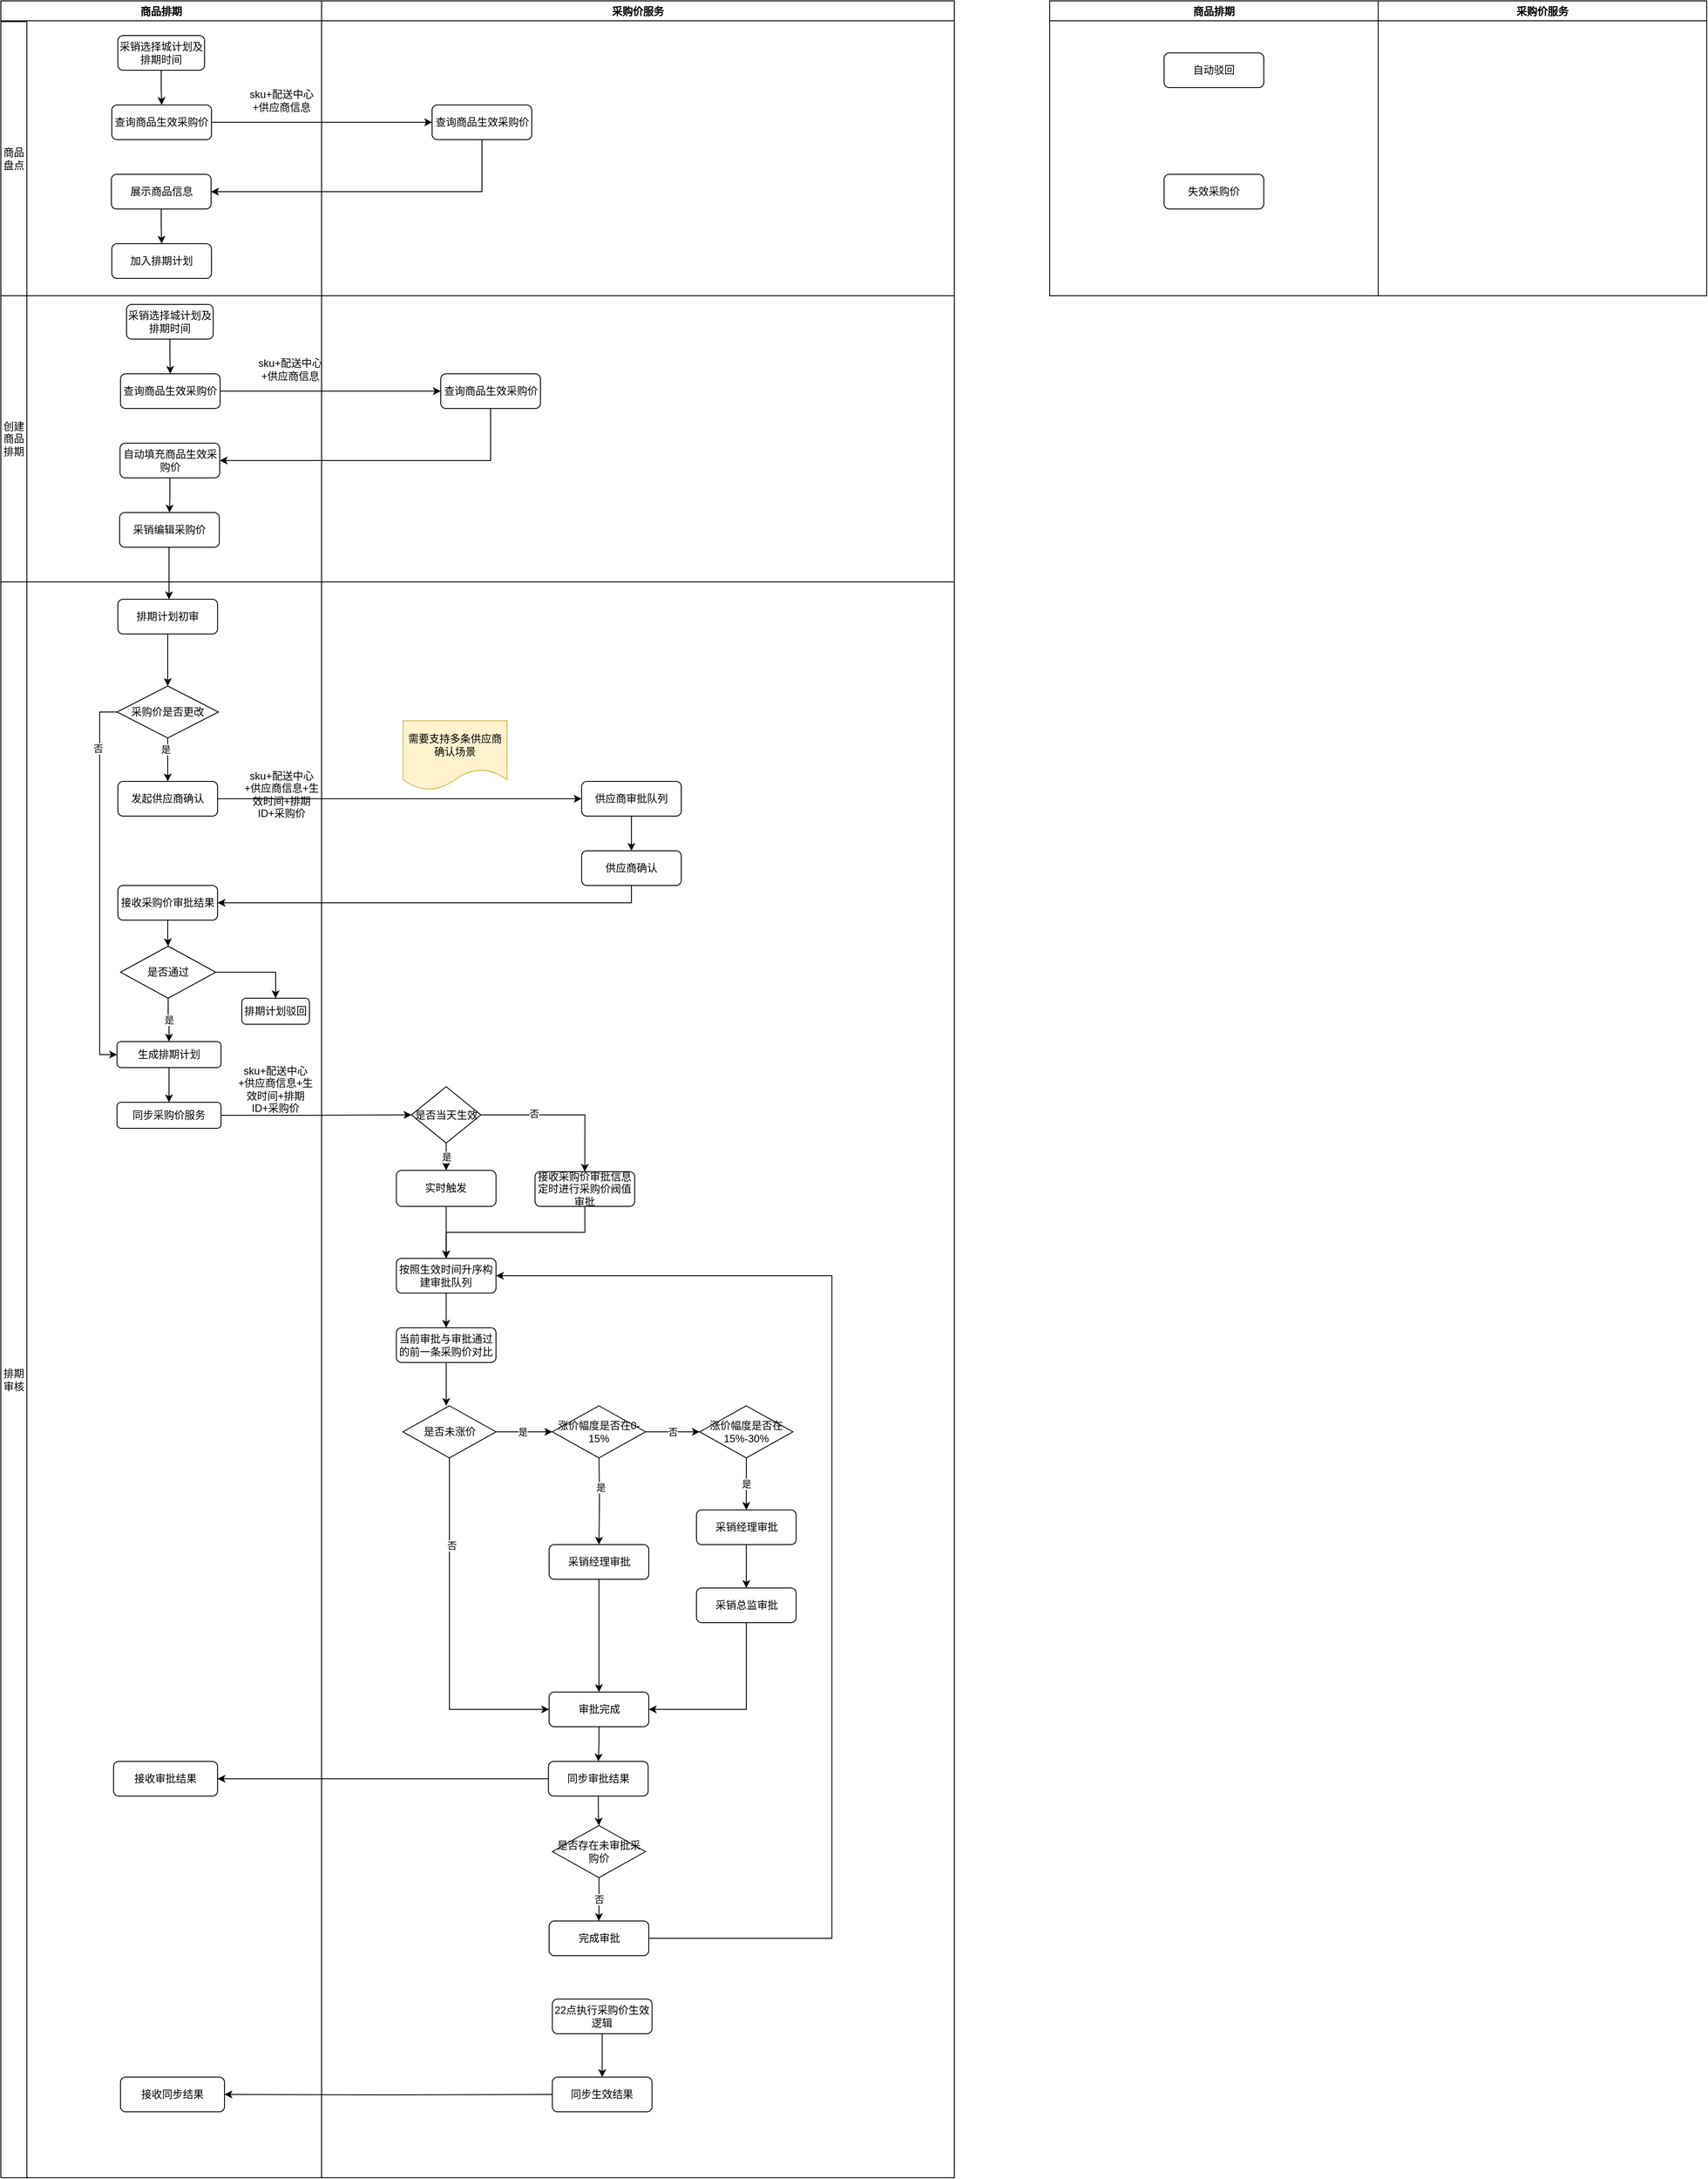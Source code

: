 <mxfile version="15.5.4" type="github">
  <diagram id="C5RBs43oDa-KdzZeNtuy" name="Page-1">
    <mxGraphModel dx="2893" dy="1154" grid="1" gridSize="10" guides="1" tooltips="1" connect="1" arrows="1" fold="1" page="1" pageScale="1" pageWidth="827" pageHeight="1169" math="0" shadow="0">
      <root>
        <mxCell id="WIyWlLk6GJQsqaUBKTNV-0" />
        <mxCell id="WIyWlLk6GJQsqaUBKTNV-1" parent="WIyWlLk6GJQsqaUBKTNV-0" />
        <mxCell id="JaGCP64lXndvB-nV4re8-0" value="商品排期" style="swimlane;" parent="WIyWlLk6GJQsqaUBKTNV-1" vertex="1">
          <mxGeometry x="-60" y="400" width="370" height="2510" as="geometry" />
        </mxCell>
        <mxCell id="JaGCP64lXndvB-nV4re8-4" value="商品盘点" style="rounded=0;whiteSpace=wrap;html=1;" parent="JaGCP64lXndvB-nV4re8-0" vertex="1">
          <mxGeometry y="24" width="30" height="316" as="geometry" />
        </mxCell>
        <mxCell id="JaGCP64lXndvB-nV4re8-6" value="" style="edgeStyle=orthogonalEdgeStyle;rounded=0;orthogonalLoop=1;jettySize=auto;html=1;" parent="JaGCP64lXndvB-nV4re8-0" source="JaGCP64lXndvB-nV4re8-2" target="JaGCP64lXndvB-nV4re8-5" edge="1">
          <mxGeometry relative="1" as="geometry" />
        </mxCell>
        <mxCell id="JaGCP64lXndvB-nV4re8-2" value="采销选择城计划及排期时间" style="rounded=1;whiteSpace=wrap;html=1;" parent="JaGCP64lXndvB-nV4re8-0" vertex="1">
          <mxGeometry x="135" y="40" width="100" height="40" as="geometry" />
        </mxCell>
        <mxCell id="JaGCP64lXndvB-nV4re8-5" value="查询商品生效采购价" style="rounded=1;whiteSpace=wrap;html=1;" parent="JaGCP64lXndvB-nV4re8-0" vertex="1">
          <mxGeometry x="128" y="120" width="115" height="40" as="geometry" />
        </mxCell>
        <mxCell id="JaGCP64lXndvB-nV4re8-15" value="" style="edgeStyle=orthogonalEdgeStyle;rounded=0;orthogonalLoop=1;jettySize=auto;html=1;" parent="JaGCP64lXndvB-nV4re8-0" source="JaGCP64lXndvB-nV4re8-8" target="JaGCP64lXndvB-nV4re8-14" edge="1">
          <mxGeometry relative="1" as="geometry" />
        </mxCell>
        <mxCell id="JaGCP64lXndvB-nV4re8-8" value="展示商品信息" style="rounded=1;whiteSpace=wrap;html=1;" parent="JaGCP64lXndvB-nV4re8-0" vertex="1">
          <mxGeometry x="127.5" y="200" width="115" height="40" as="geometry" />
        </mxCell>
        <mxCell id="JaGCP64lXndvB-nV4re8-12" value="sku+配送中心+供应商信息" style="text;html=1;strokeColor=none;fillColor=none;align=center;verticalAlign=middle;whiteSpace=wrap;rounded=0;" parent="JaGCP64lXndvB-nV4re8-0" vertex="1">
          <mxGeometry x="278" y="100" width="92" height="30" as="geometry" />
        </mxCell>
        <mxCell id="JaGCP64lXndvB-nV4re8-13" value="创建商品排期" style="rounded=0;whiteSpace=wrap;html=1;" parent="JaGCP64lXndvB-nV4re8-0" vertex="1">
          <mxGeometry y="340" width="30" height="330" as="geometry" />
        </mxCell>
        <mxCell id="JaGCP64lXndvB-nV4re8-14" value="加入排期计划" style="rounded=1;whiteSpace=wrap;html=1;" parent="JaGCP64lXndvB-nV4re8-0" vertex="1">
          <mxGeometry x="128" y="280" width="115" height="40" as="geometry" />
        </mxCell>
        <mxCell id="JaGCP64lXndvB-nV4re8-16" style="edgeStyle=orthogonalEdgeStyle;rounded=0;orthogonalLoop=1;jettySize=auto;html=1;endArrow=none;endFill=0;" parent="JaGCP64lXndvB-nV4re8-0" edge="1">
          <mxGeometry relative="1" as="geometry">
            <mxPoint x="30" y="340" as="sourcePoint" />
            <mxPoint x="1100" y="340" as="targetPoint" />
            <Array as="points">
              <mxPoint x="940" y="340" />
            </Array>
          </mxGeometry>
        </mxCell>
        <mxCell id="JaGCP64lXndvB-nV4re8-30" value="排期审核" style="rounded=0;whiteSpace=wrap;html=1;" parent="JaGCP64lXndvB-nV4re8-0" vertex="1">
          <mxGeometry y="670" width="30" height="1840" as="geometry" />
        </mxCell>
        <mxCell id="JaGCP64lXndvB-nV4re8-35" value="" style="edgeStyle=orthogonalEdgeStyle;rounded=0;orthogonalLoop=1;jettySize=auto;html=1;endArrow=classic;endFill=1;" parent="JaGCP64lXndvB-nV4re8-0" source="JaGCP64lXndvB-nV4re8-33" edge="1">
          <mxGeometry relative="1" as="geometry">
            <mxPoint x="194" y="690" as="targetPoint" />
          </mxGeometry>
        </mxCell>
        <mxCell id="JaGCP64lXndvB-nV4re8-33" value="采销编辑采购价" style="rounded=1;whiteSpace=wrap;html=1;" parent="JaGCP64lXndvB-nV4re8-0" vertex="1">
          <mxGeometry x="137" y="590" width="115" height="40" as="geometry" />
        </mxCell>
        <mxCell id="JaGCP64lXndvB-nV4re8-59" style="edgeStyle=orthogonalEdgeStyle;rounded=0;orthogonalLoop=1;jettySize=auto;html=1;entryX=0;entryY=0.5;entryDx=0;entryDy=0;endArrow=classic;endFill=1;exitX=0;exitY=0.5;exitDx=0;exitDy=0;" parent="JaGCP64lXndvB-nV4re8-0" source="JaGCP64lXndvB-nV4re8-31" target="JaGCP64lXndvB-nV4re8-57" edge="1">
          <mxGeometry relative="1" as="geometry" />
        </mxCell>
        <mxCell id="JaGCP64lXndvB-nV4re8-60" value="否" style="edgeLabel;html=1;align=center;verticalAlign=middle;resizable=0;points=[];" parent="JaGCP64lXndvB-nV4re8-59" vertex="1" connectable="0">
          <mxGeometry x="-0.717" y="-2" relative="1" as="geometry">
            <mxPoint as="offset" />
          </mxGeometry>
        </mxCell>
        <mxCell id="JaGCP64lXndvB-nV4re8-102" value="" style="edgeStyle=orthogonalEdgeStyle;rounded=0;orthogonalLoop=1;jettySize=auto;html=1;endArrow=classic;endFill=1;entryX=0.5;entryY=0;entryDx=0;entryDy=0;" parent="JaGCP64lXndvB-nV4re8-0" source="JaGCP64lXndvB-nV4re8-31" target="JaGCP64lXndvB-nV4re8-47" edge="1">
          <mxGeometry relative="1" as="geometry">
            <mxPoint x="194.5" y="890" as="targetPoint" />
          </mxGeometry>
        </mxCell>
        <mxCell id="JaGCP64lXndvB-nV4re8-103" value="是" style="edgeLabel;html=1;align=center;verticalAlign=middle;resizable=0;points=[];" parent="JaGCP64lXndvB-nV4re8-102" vertex="1" connectable="0">
          <mxGeometry x="-0.486" y="-3" relative="1" as="geometry">
            <mxPoint as="offset" />
          </mxGeometry>
        </mxCell>
        <mxCell id="JaGCP64lXndvB-nV4re8-31" value="采购价是否更改" style="rhombus;whiteSpace=wrap;html=1;" parent="JaGCP64lXndvB-nV4re8-0" vertex="1">
          <mxGeometry x="134" y="790" width="117" height="60" as="geometry" />
        </mxCell>
        <mxCell id="JaGCP64lXndvB-nV4re8-47" value="发起供应商确认" style="rounded=1;whiteSpace=wrap;html=1;" parent="JaGCP64lXndvB-nV4re8-0" vertex="1">
          <mxGeometry x="135" y="900" width="115" height="40" as="geometry" />
        </mxCell>
        <mxCell id="JaGCP64lXndvB-nV4re8-56" value="" style="edgeStyle=orthogonalEdgeStyle;rounded=0;orthogonalLoop=1;jettySize=auto;html=1;endArrow=classic;endFill=1;" parent="JaGCP64lXndvB-nV4re8-0" source="JaGCP64lXndvB-nV4re8-52" target="JaGCP64lXndvB-nV4re8-55" edge="1">
          <mxGeometry relative="1" as="geometry" />
        </mxCell>
        <mxCell id="JaGCP64lXndvB-nV4re8-52" value="接收采购价审批结果" style="rounded=1;whiteSpace=wrap;html=1;" parent="JaGCP64lXndvB-nV4re8-0" vertex="1">
          <mxGeometry x="135" y="1020" width="115" height="40" as="geometry" />
        </mxCell>
        <mxCell id="JaGCP64lXndvB-nV4re8-54" value="sku+配送中心+供应商信息+生效时间+排期ID+采购价" style="text;html=1;strokeColor=none;fillColor=none;align=center;verticalAlign=middle;whiteSpace=wrap;rounded=0;" parent="JaGCP64lXndvB-nV4re8-0" vertex="1">
          <mxGeometry x="278" y="900" width="92" height="30" as="geometry" />
        </mxCell>
        <mxCell id="JaGCP64lXndvB-nV4re8-58" value="是" style="edgeStyle=orthogonalEdgeStyle;rounded=0;orthogonalLoop=1;jettySize=auto;html=1;endArrow=classic;endFill=1;" parent="JaGCP64lXndvB-nV4re8-0" source="JaGCP64lXndvB-nV4re8-55" target="JaGCP64lXndvB-nV4re8-57" edge="1">
          <mxGeometry relative="1" as="geometry" />
        </mxCell>
        <mxCell id="KkTSfmCetocoTJCrQum5-52" style="edgeStyle=orthogonalEdgeStyle;rounded=0;orthogonalLoop=1;jettySize=auto;html=1;entryX=0.5;entryY=0;entryDx=0;entryDy=0;" edge="1" parent="JaGCP64lXndvB-nV4re8-0" source="JaGCP64lXndvB-nV4re8-55" target="JaGCP64lXndvB-nV4re8-62">
          <mxGeometry relative="1" as="geometry" />
        </mxCell>
        <mxCell id="JaGCP64lXndvB-nV4re8-55" value="是否通过" style="rhombus;whiteSpace=wrap;html=1;" parent="JaGCP64lXndvB-nV4re8-0" vertex="1">
          <mxGeometry x="138" y="1090" width="110" height="60" as="geometry" />
        </mxCell>
        <mxCell id="KkTSfmCetocoTJCrQum5-58" value="" style="edgeStyle=orthogonalEdgeStyle;rounded=0;orthogonalLoop=1;jettySize=auto;html=1;" edge="1" parent="JaGCP64lXndvB-nV4re8-0" source="JaGCP64lXndvB-nV4re8-57" target="KkTSfmCetocoTJCrQum5-57">
          <mxGeometry relative="1" as="geometry" />
        </mxCell>
        <mxCell id="JaGCP64lXndvB-nV4re8-57" value="生成排期计划" style="rounded=1;whiteSpace=wrap;html=1;" parent="JaGCP64lXndvB-nV4re8-0" vertex="1">
          <mxGeometry x="134" y="1200" width="120" height="30" as="geometry" />
        </mxCell>
        <mxCell id="JaGCP64lXndvB-nV4re8-112" value="" style="edgeStyle=orthogonalEdgeStyle;rounded=0;orthogonalLoop=1;jettySize=auto;html=1;endArrow=classic;endFill=1;" parent="JaGCP64lXndvB-nV4re8-0" source="JaGCP64lXndvB-nV4re8-110" target="JaGCP64lXndvB-nV4re8-31" edge="1">
          <mxGeometry relative="1" as="geometry" />
        </mxCell>
        <mxCell id="JaGCP64lXndvB-nV4re8-110" value="排期计划初审" style="rounded=1;whiteSpace=wrap;html=1;" parent="JaGCP64lXndvB-nV4re8-0" vertex="1">
          <mxGeometry x="135" y="690" width="115" height="40" as="geometry" />
        </mxCell>
        <mxCell id="JaGCP64lXndvB-nV4re8-62" value="排期计划驳回" style="rounded=1;whiteSpace=wrap;html=1;" parent="JaGCP64lXndvB-nV4re8-0" vertex="1">
          <mxGeometry x="278" y="1150" width="78" height="30" as="geometry" />
        </mxCell>
        <mxCell id="KkTSfmCetocoTJCrQum5-57" value="同步采购价服务" style="rounded=1;whiteSpace=wrap;html=1;" vertex="1" parent="JaGCP64lXndvB-nV4re8-0">
          <mxGeometry x="134" y="1270" width="120" height="30" as="geometry" />
        </mxCell>
        <mxCell id="KkTSfmCetocoTJCrQum5-68" value="接收审批结果" style="rounded=1;whiteSpace=wrap;html=1;" vertex="1" parent="JaGCP64lXndvB-nV4re8-0">
          <mxGeometry x="130" y="2030" width="120" height="40" as="geometry" />
        </mxCell>
        <mxCell id="KkTSfmCetocoTJCrQum5-72" value="接收同步结果" style="rounded=1;whiteSpace=wrap;html=1;" vertex="1" parent="JaGCP64lXndvB-nV4re8-0">
          <mxGeometry x="138" y="2394" width="120" height="40" as="geometry" />
        </mxCell>
        <mxCell id="KkTSfmCetocoTJCrQum5-74" value="sku+配送中心+供应商信息+生效时间+排期ID+采购价" style="text;html=1;strokeColor=none;fillColor=none;align=center;verticalAlign=middle;whiteSpace=wrap;rounded=0;" vertex="1" parent="JaGCP64lXndvB-nV4re8-0">
          <mxGeometry x="271" y="1240" width="92" height="30" as="geometry" />
        </mxCell>
        <mxCell id="JaGCP64lXndvB-nV4re8-1" value="采购价服务" style="swimlane;" parent="WIyWlLk6GJQsqaUBKTNV-1" vertex="1">
          <mxGeometry x="310" y="400" width="730" height="2510" as="geometry" />
        </mxCell>
        <mxCell id="JaGCP64lXndvB-nV4re8-7" value="查询商品生效采购价" style="rounded=1;whiteSpace=wrap;html=1;" parent="JaGCP64lXndvB-nV4re8-1" vertex="1">
          <mxGeometry x="127.5" y="120" width="115" height="40" as="geometry" />
        </mxCell>
        <mxCell id="JaGCP64lXndvB-nV4re8-23" value="采销选择城计划及排期时间" style="rounded=1;whiteSpace=wrap;html=1;" parent="JaGCP64lXndvB-nV4re8-1" vertex="1">
          <mxGeometry x="-225" y="350" width="100" height="40" as="geometry" />
        </mxCell>
        <mxCell id="JaGCP64lXndvB-nV4re8-24" value="查询商品生效采购价" style="rounded=1;whiteSpace=wrap;html=1;" parent="JaGCP64lXndvB-nV4re8-1" vertex="1">
          <mxGeometry x="-232" y="430" width="115" height="40" as="geometry" />
        </mxCell>
        <mxCell id="JaGCP64lXndvB-nV4re8-22" value="" style="edgeStyle=orthogonalEdgeStyle;rounded=0;orthogonalLoop=1;jettySize=auto;html=1;" parent="JaGCP64lXndvB-nV4re8-1" source="JaGCP64lXndvB-nV4re8-23" target="JaGCP64lXndvB-nV4re8-24" edge="1">
          <mxGeometry relative="1" as="geometry" />
        </mxCell>
        <mxCell id="JaGCP64lXndvB-nV4re8-25" value="自动填充商品生效采购价" style="rounded=1;whiteSpace=wrap;html=1;" parent="JaGCP64lXndvB-nV4re8-1" vertex="1">
          <mxGeometry x="-232.5" y="510" width="115" height="40" as="geometry" />
        </mxCell>
        <mxCell id="JaGCP64lXndvB-nV4re8-26" value="sku+配送中心+供应商信息" style="text;html=1;strokeColor=none;fillColor=none;align=center;verticalAlign=middle;whiteSpace=wrap;rounded=0;" parent="JaGCP64lXndvB-nV4re8-1" vertex="1">
          <mxGeometry x="-82" y="410" width="92" height="30" as="geometry" />
        </mxCell>
        <mxCell id="JaGCP64lXndvB-nV4re8-27" value="查询商品生效采购价" style="rounded=1;whiteSpace=wrap;html=1;" parent="JaGCP64lXndvB-nV4re8-1" vertex="1">
          <mxGeometry x="137.5" y="430" width="115" height="40" as="geometry" />
        </mxCell>
        <mxCell id="JaGCP64lXndvB-nV4re8-28" style="edgeStyle=orthogonalEdgeStyle;rounded=0;orthogonalLoop=1;jettySize=auto;html=1;entryX=0;entryY=0.5;entryDx=0;entryDy=0;" parent="JaGCP64lXndvB-nV4re8-1" source="JaGCP64lXndvB-nV4re8-24" target="JaGCP64lXndvB-nV4re8-27" edge="1">
          <mxGeometry relative="1" as="geometry" />
        </mxCell>
        <mxCell id="JaGCP64lXndvB-nV4re8-29" style="edgeStyle=orthogonalEdgeStyle;rounded=0;orthogonalLoop=1;jettySize=auto;html=1;entryX=1;entryY=0.5;entryDx=0;entryDy=0;exitX=0.5;exitY=1;exitDx=0;exitDy=0;" parent="JaGCP64lXndvB-nV4re8-1" source="JaGCP64lXndvB-nV4re8-27" target="JaGCP64lXndvB-nV4re8-25" edge="1">
          <mxGeometry relative="1" as="geometry" />
        </mxCell>
        <mxCell id="JaGCP64lXndvB-nV4re8-144" style="edgeStyle=orthogonalEdgeStyle;rounded=0;orthogonalLoop=1;jettySize=auto;html=1;endArrow=none;endFill=0;" parent="JaGCP64lXndvB-nV4re8-1" edge="1">
          <mxGeometry relative="1" as="geometry">
            <mxPoint x="-342" y="670" as="sourcePoint" />
            <mxPoint x="730" y="670" as="targetPoint" />
            <Array as="points">
              <mxPoint x="568" y="670" />
            </Array>
          </mxGeometry>
        </mxCell>
        <mxCell id="KkTSfmCetocoTJCrQum5-120" style="edgeStyle=orthogonalEdgeStyle;rounded=0;orthogonalLoop=1;jettySize=auto;html=1;entryX=0.5;entryY=0;entryDx=0;entryDy=0;" edge="1" parent="JaGCP64lXndvB-nV4re8-1" source="KkTSfmCetocoTJCrQum5-114" target="KkTSfmCetocoTJCrQum5-81">
          <mxGeometry relative="1" as="geometry" />
        </mxCell>
        <mxCell id="KkTSfmCetocoTJCrQum5-114" value="实时触发" style="rounded=1;whiteSpace=wrap;html=1;" vertex="1" parent="JaGCP64lXndvB-nV4re8-1">
          <mxGeometry x="86.25" y="1348.5" width="115" height="41.5" as="geometry" />
        </mxCell>
        <mxCell id="KkTSfmCetocoTJCrQum5-121" style="edgeStyle=orthogonalEdgeStyle;rounded=0;orthogonalLoop=1;jettySize=auto;html=1;entryX=0.5;entryY=0;entryDx=0;entryDy=0;exitX=0.5;exitY=1;exitDx=0;exitDy=0;" edge="1" parent="JaGCP64lXndvB-nV4re8-1" source="KkTSfmCetocoTJCrQum5-115" target="KkTSfmCetocoTJCrQum5-81">
          <mxGeometry relative="1" as="geometry" />
        </mxCell>
        <mxCell id="KkTSfmCetocoTJCrQum5-115" value="接收采购价审批信息定时进行采购价阀值审批" style="rounded=1;whiteSpace=wrap;html=1;" vertex="1" parent="JaGCP64lXndvB-nV4re8-1">
          <mxGeometry x="246.25" y="1350" width="115" height="40" as="geometry" />
        </mxCell>
        <mxCell id="KkTSfmCetocoTJCrQum5-117" value="是" style="edgeStyle=orthogonalEdgeStyle;rounded=0;orthogonalLoop=1;jettySize=auto;html=1;exitX=0.5;exitY=1;exitDx=0;exitDy=0;entryX=0.5;entryY=0;entryDx=0;entryDy=0;" edge="1" parent="JaGCP64lXndvB-nV4re8-1" source="KkTSfmCetocoTJCrQum5-116" target="KkTSfmCetocoTJCrQum5-114">
          <mxGeometry relative="1" as="geometry" />
        </mxCell>
        <mxCell id="KkTSfmCetocoTJCrQum5-118" style="edgeStyle=orthogonalEdgeStyle;rounded=0;orthogonalLoop=1;jettySize=auto;html=1;entryX=0.5;entryY=0;entryDx=0;entryDy=0;" edge="1" parent="JaGCP64lXndvB-nV4re8-1" source="KkTSfmCetocoTJCrQum5-116" target="KkTSfmCetocoTJCrQum5-115">
          <mxGeometry relative="1" as="geometry" />
        </mxCell>
        <mxCell id="KkTSfmCetocoTJCrQum5-119" value="否" style="edgeLabel;html=1;align=center;verticalAlign=middle;resizable=0;points=[];" vertex="1" connectable="0" parent="KkTSfmCetocoTJCrQum5-118">
          <mxGeometry x="-0.358" y="3" relative="1" as="geometry">
            <mxPoint x="1" y="1" as="offset" />
          </mxGeometry>
        </mxCell>
        <mxCell id="KkTSfmCetocoTJCrQum5-116" value="是否当天生效" style="rhombus;whiteSpace=wrap;html=1;" vertex="1" parent="JaGCP64lXndvB-nV4re8-1">
          <mxGeometry x="103.75" y="1252" width="80" height="65" as="geometry" />
        </mxCell>
        <mxCell id="KkTSfmCetocoTJCrQum5-81" value="按照生效时间升序构建审批队列" style="rounded=1;whiteSpace=wrap;html=1;" vertex="1" parent="JaGCP64lXndvB-nV4re8-1">
          <mxGeometry x="86.25" y="1450" width="115" height="40" as="geometry" />
        </mxCell>
        <mxCell id="KkTSfmCetocoTJCrQum5-82" value="" style="edgeStyle=orthogonalEdgeStyle;rounded=0;orthogonalLoop=1;jettySize=auto;html=1;endArrow=classic;endFill=1;" edge="1" parent="JaGCP64lXndvB-nV4re8-1" source="KkTSfmCetocoTJCrQum5-83">
          <mxGeometry relative="1" as="geometry">
            <mxPoint x="143.85" y="1620.056" as="targetPoint" />
          </mxGeometry>
        </mxCell>
        <mxCell id="KkTSfmCetocoTJCrQum5-83" value="当前审批与审批通过的前一条采购价对比" style="rounded=1;whiteSpace=wrap;html=1;" vertex="1" parent="JaGCP64lXndvB-nV4re8-1">
          <mxGeometry x="86.25" y="1530" width="115" height="40" as="geometry" />
        </mxCell>
        <mxCell id="KkTSfmCetocoTJCrQum5-84" value="" style="edgeStyle=orthogonalEdgeStyle;rounded=0;orthogonalLoop=1;jettySize=auto;html=1;endArrow=classic;endFill=1;exitX=0.5;exitY=1;exitDx=0;exitDy=0;" edge="1" parent="JaGCP64lXndvB-nV4re8-1" source="KkTSfmCetocoTJCrQum5-81" target="KkTSfmCetocoTJCrQum5-83">
          <mxGeometry relative="1" as="geometry">
            <mxPoint x="-166.25" y="1100" as="sourcePoint" />
          </mxGeometry>
        </mxCell>
        <mxCell id="KkTSfmCetocoTJCrQum5-85" value="" style="edgeStyle=orthogonalEdgeStyle;rounded=0;orthogonalLoop=1;jettySize=auto;html=1;endArrow=classic;endFill=1;" edge="1" parent="JaGCP64lXndvB-nV4re8-1">
          <mxGeometry relative="1" as="geometry">
            <mxPoint x="197.5" y="1650" as="sourcePoint" />
            <mxPoint x="266.25" y="1650" as="targetPoint" />
          </mxGeometry>
        </mxCell>
        <mxCell id="KkTSfmCetocoTJCrQum5-86" value="是" style="edgeLabel;html=1;align=center;verticalAlign=middle;resizable=0;points=[];" vertex="1" connectable="0" parent="KkTSfmCetocoTJCrQum5-85">
          <mxGeometry x="-0.018" relative="1" as="geometry">
            <mxPoint as="offset" />
          </mxGeometry>
        </mxCell>
        <mxCell id="KkTSfmCetocoTJCrQum5-87" value="" style="edgeStyle=orthogonalEdgeStyle;rounded=0;orthogonalLoop=1;jettySize=auto;html=1;endArrow=classic;endFill=1;" edge="1" parent="JaGCP64lXndvB-nV4re8-1" target="KkTSfmCetocoTJCrQum5-89">
          <mxGeometry relative="1" as="geometry">
            <mxPoint x="320.05" y="1679.972" as="sourcePoint" />
          </mxGeometry>
        </mxCell>
        <mxCell id="KkTSfmCetocoTJCrQum5-88" value="是" style="edgeLabel;html=1;align=center;verticalAlign=middle;resizable=0;points=[];" vertex="1" connectable="0" parent="KkTSfmCetocoTJCrQum5-87">
          <mxGeometry x="-0.33" y="1" relative="1" as="geometry">
            <mxPoint as="offset" />
          </mxGeometry>
        </mxCell>
        <mxCell id="KkTSfmCetocoTJCrQum5-89" value="采销经理审批" style="rounded=1;whiteSpace=wrap;html=1;" vertex="1" parent="JaGCP64lXndvB-nV4re8-1">
          <mxGeometry x="262.5" y="1780" width="115" height="40" as="geometry" />
        </mxCell>
        <mxCell id="KkTSfmCetocoTJCrQum5-90" value="审批完成" style="rounded=1;whiteSpace=wrap;html=1;" vertex="1" parent="JaGCP64lXndvB-nV4re8-1">
          <mxGeometry x="262.5" y="1950" width="115" height="40" as="geometry" />
        </mxCell>
        <mxCell id="KkTSfmCetocoTJCrQum5-91" style="edgeStyle=orthogonalEdgeStyle;rounded=0;orthogonalLoop=1;jettySize=auto;html=1;entryX=0.5;entryY=0;entryDx=0;entryDy=0;" edge="1" parent="JaGCP64lXndvB-nV4re8-1" source="KkTSfmCetocoTJCrQum5-89" target="KkTSfmCetocoTJCrQum5-90">
          <mxGeometry relative="1" as="geometry" />
        </mxCell>
        <mxCell id="KkTSfmCetocoTJCrQum5-93" value="同步审批结果" style="rounded=1;whiteSpace=wrap;html=1;" vertex="1" parent="JaGCP64lXndvB-nV4re8-1">
          <mxGeometry x="261.75" y="2030" width="115" height="40" as="geometry" />
        </mxCell>
        <mxCell id="KkTSfmCetocoTJCrQum5-94" value="" style="edgeStyle=orthogonalEdgeStyle;rounded=0;orthogonalLoop=1;jettySize=auto;html=1;endArrow=classic;endFill=1;" edge="1" parent="JaGCP64lXndvB-nV4re8-1" source="KkTSfmCetocoTJCrQum5-90" target="KkTSfmCetocoTJCrQum5-93">
          <mxGeometry relative="1" as="geometry" />
        </mxCell>
        <mxCell id="KkTSfmCetocoTJCrQum5-95" value="是否存在未审批采购价" style="rhombus;whiteSpace=wrap;html=1;" vertex="1" parent="JaGCP64lXndvB-nV4re8-1">
          <mxGeometry x="266.25" y="2104" width="107.5" height="60" as="geometry" />
        </mxCell>
        <mxCell id="KkTSfmCetocoTJCrQum5-92" value="" style="edgeStyle=orthogonalEdgeStyle;rounded=0;orthogonalLoop=1;jettySize=auto;html=1;" edge="1" parent="JaGCP64lXndvB-nV4re8-1" source="KkTSfmCetocoTJCrQum5-93" target="KkTSfmCetocoTJCrQum5-95">
          <mxGeometry relative="1" as="geometry" />
        </mxCell>
        <mxCell id="KkTSfmCetocoTJCrQum5-96" style="edgeStyle=orthogonalEdgeStyle;rounded=0;orthogonalLoop=1;jettySize=auto;html=1;entryX=1;entryY=0.5;entryDx=0;entryDy=0;exitX=1;exitY=0.5;exitDx=0;exitDy=0;" edge="1" parent="JaGCP64lXndvB-nV4re8-1" source="KkTSfmCetocoTJCrQum5-97" target="KkTSfmCetocoTJCrQum5-81">
          <mxGeometry relative="1" as="geometry">
            <Array as="points">
              <mxPoint x="588.75" y="2234" />
              <mxPoint x="588.75" y="1470" />
            </Array>
          </mxGeometry>
        </mxCell>
        <mxCell id="KkTSfmCetocoTJCrQum5-97" value="完成审批" style="rounded=1;whiteSpace=wrap;html=1;" vertex="1" parent="JaGCP64lXndvB-nV4re8-1">
          <mxGeometry x="262.5" y="2214" width="115" height="40" as="geometry" />
        </mxCell>
        <mxCell id="KkTSfmCetocoTJCrQum5-98" value="否" style="edgeStyle=orthogonalEdgeStyle;rounded=0;orthogonalLoop=1;jettySize=auto;html=1;endArrow=classic;endFill=1;" edge="1" parent="JaGCP64lXndvB-nV4re8-1" source="KkTSfmCetocoTJCrQum5-95" target="KkTSfmCetocoTJCrQum5-97">
          <mxGeometry relative="1" as="geometry" />
        </mxCell>
        <mxCell id="KkTSfmCetocoTJCrQum5-99" style="edgeStyle=orthogonalEdgeStyle;rounded=0;orthogonalLoop=1;jettySize=auto;html=1;entryX=0;entryY=0.5;entryDx=0;entryDy=0;exitX=0.5;exitY=1;exitDx=0;exitDy=0;" edge="1" parent="JaGCP64lXndvB-nV4re8-1" source="KkTSfmCetocoTJCrQum5-101" target="KkTSfmCetocoTJCrQum5-90">
          <mxGeometry relative="1" as="geometry" />
        </mxCell>
        <mxCell id="KkTSfmCetocoTJCrQum5-100" value="否" style="edgeLabel;html=1;align=center;verticalAlign=middle;resizable=0;points=[];" vertex="1" connectable="0" parent="KkTSfmCetocoTJCrQum5-99">
          <mxGeometry x="-0.501" y="2" relative="1" as="geometry">
            <mxPoint as="offset" />
          </mxGeometry>
        </mxCell>
        <mxCell id="KkTSfmCetocoTJCrQum5-101" value="是否未涨价" style="rhombus;whiteSpace=wrap;html=1;" vertex="1" parent="JaGCP64lXndvB-nV4re8-1">
          <mxGeometry x="93.75" y="1620" width="107.5" height="60" as="geometry" />
        </mxCell>
        <mxCell id="KkTSfmCetocoTJCrQum5-102" value="涨价幅度是否在0-15%" style="rhombus;whiteSpace=wrap;html=1;" vertex="1" parent="JaGCP64lXndvB-nV4re8-1">
          <mxGeometry x="266.25" y="1620" width="107.5" height="60" as="geometry" />
        </mxCell>
        <mxCell id="KkTSfmCetocoTJCrQum5-103" value="涨价幅度是否在15%-30%" style="rhombus;whiteSpace=wrap;html=1;" vertex="1" parent="JaGCP64lXndvB-nV4re8-1">
          <mxGeometry x="436.25" y="1620" width="107.5" height="60" as="geometry" />
        </mxCell>
        <mxCell id="KkTSfmCetocoTJCrQum5-104" style="edgeStyle=orthogonalEdgeStyle;rounded=0;orthogonalLoop=1;jettySize=auto;html=1;entryX=0;entryY=0.5;entryDx=0;entryDy=0;" edge="1" parent="JaGCP64lXndvB-nV4re8-1" source="KkTSfmCetocoTJCrQum5-102" target="KkTSfmCetocoTJCrQum5-103">
          <mxGeometry relative="1" as="geometry" />
        </mxCell>
        <mxCell id="KkTSfmCetocoTJCrQum5-105" value="否" style="edgeLabel;html=1;align=center;verticalAlign=middle;resizable=0;points=[];" vertex="1" connectable="0" parent="KkTSfmCetocoTJCrQum5-104">
          <mxGeometry x="-0.024" relative="1" as="geometry">
            <mxPoint as="offset" />
          </mxGeometry>
        </mxCell>
        <mxCell id="KkTSfmCetocoTJCrQum5-106" value="采销经理审批" style="rounded=1;whiteSpace=wrap;html=1;" vertex="1" parent="JaGCP64lXndvB-nV4re8-1">
          <mxGeometry x="432.5" y="1740" width="115" height="40" as="geometry" />
        </mxCell>
        <mxCell id="KkTSfmCetocoTJCrQum5-107" value="是" style="edgeStyle=orthogonalEdgeStyle;rounded=0;orthogonalLoop=1;jettySize=auto;html=1;entryX=0.5;entryY=0;entryDx=0;entryDy=0;" edge="1" parent="JaGCP64lXndvB-nV4re8-1" source="KkTSfmCetocoTJCrQum5-103" target="KkTSfmCetocoTJCrQum5-106">
          <mxGeometry relative="1" as="geometry" />
        </mxCell>
        <mxCell id="KkTSfmCetocoTJCrQum5-108" style="edgeStyle=orthogonalEdgeStyle;rounded=0;orthogonalLoop=1;jettySize=auto;html=1;entryX=1;entryY=0.5;entryDx=0;entryDy=0;exitX=0.5;exitY=1;exitDx=0;exitDy=0;" edge="1" parent="JaGCP64lXndvB-nV4re8-1" source="KkTSfmCetocoTJCrQum5-109" target="KkTSfmCetocoTJCrQum5-90">
          <mxGeometry relative="1" as="geometry" />
        </mxCell>
        <mxCell id="KkTSfmCetocoTJCrQum5-109" value="采销总监审批" style="rounded=1;whiteSpace=wrap;html=1;" vertex="1" parent="JaGCP64lXndvB-nV4re8-1">
          <mxGeometry x="432.5" y="1830" width="115" height="40" as="geometry" />
        </mxCell>
        <mxCell id="KkTSfmCetocoTJCrQum5-110" value="" style="edgeStyle=orthogonalEdgeStyle;rounded=0;orthogonalLoop=1;jettySize=auto;html=1;" edge="1" parent="JaGCP64lXndvB-nV4re8-1" source="KkTSfmCetocoTJCrQum5-106" target="KkTSfmCetocoTJCrQum5-109">
          <mxGeometry relative="1" as="geometry" />
        </mxCell>
        <mxCell id="KkTSfmCetocoTJCrQum5-112" value="22点执行采购价生效逻辑" style="rounded=1;whiteSpace=wrap;html=1;" vertex="1" parent="JaGCP64lXndvB-nV4re8-1">
          <mxGeometry x="266.25" y="2304" width="115" height="40" as="geometry" />
        </mxCell>
        <mxCell id="KkTSfmCetocoTJCrQum5-113" value="同步生效结果" style="rounded=1;whiteSpace=wrap;html=1;" vertex="1" parent="JaGCP64lXndvB-nV4re8-1">
          <mxGeometry x="266.25" y="2394" width="115" height="40" as="geometry" />
        </mxCell>
        <mxCell id="KkTSfmCetocoTJCrQum5-111" value="" style="edgeStyle=orthogonalEdgeStyle;rounded=0;orthogonalLoop=1;jettySize=auto;html=1;" edge="1" parent="JaGCP64lXndvB-nV4re8-1" source="KkTSfmCetocoTJCrQum5-112" target="KkTSfmCetocoTJCrQum5-113">
          <mxGeometry relative="1" as="geometry" />
        </mxCell>
        <mxCell id="KkTSfmCetocoTJCrQum5-122" value="供应商确认" style="rounded=1;whiteSpace=wrap;html=1;" vertex="1" parent="JaGCP64lXndvB-nV4re8-1">
          <mxGeometry x="300" y="980" width="115" height="40" as="geometry" />
        </mxCell>
        <mxCell id="KkTSfmCetocoTJCrQum5-124" value="" style="edgeStyle=orthogonalEdgeStyle;rounded=0;orthogonalLoop=1;jettySize=auto;html=1;" edge="1" parent="JaGCP64lXndvB-nV4re8-1" source="KkTSfmCetocoTJCrQum5-123" target="KkTSfmCetocoTJCrQum5-122">
          <mxGeometry relative="1" as="geometry" />
        </mxCell>
        <mxCell id="KkTSfmCetocoTJCrQum5-123" value="供应商审批队列" style="rounded=1;whiteSpace=wrap;html=1;" vertex="1" parent="JaGCP64lXndvB-nV4re8-1">
          <mxGeometry x="300" y="900" width="115" height="40" as="geometry" />
        </mxCell>
        <mxCell id="KkTSfmCetocoTJCrQum5-125" value="需要支持多条供应商确认场景" style="shape=document;whiteSpace=wrap;html=1;boundedLbl=1;fillColor=#fff2cc;strokeColor=#d6b656;" vertex="1" parent="JaGCP64lXndvB-nV4re8-1">
          <mxGeometry x="94" y="830" width="120" height="80" as="geometry" />
        </mxCell>
        <mxCell id="JaGCP64lXndvB-nV4re8-10" style="edgeStyle=orthogonalEdgeStyle;rounded=0;orthogonalLoop=1;jettySize=auto;html=1;entryX=0;entryY=0.5;entryDx=0;entryDy=0;" parent="WIyWlLk6GJQsqaUBKTNV-1" source="JaGCP64lXndvB-nV4re8-5" target="JaGCP64lXndvB-nV4re8-7" edge="1">
          <mxGeometry relative="1" as="geometry" />
        </mxCell>
        <mxCell id="JaGCP64lXndvB-nV4re8-11" style="edgeStyle=orthogonalEdgeStyle;rounded=0;orthogonalLoop=1;jettySize=auto;html=1;entryX=1;entryY=0.5;entryDx=0;entryDy=0;exitX=0.5;exitY=1;exitDx=0;exitDy=0;" parent="WIyWlLk6GJQsqaUBKTNV-1" source="JaGCP64lXndvB-nV4re8-7" target="JaGCP64lXndvB-nV4re8-8" edge="1">
          <mxGeometry relative="1" as="geometry" />
        </mxCell>
        <mxCell id="JaGCP64lXndvB-nV4re8-34" value="" style="edgeStyle=orthogonalEdgeStyle;rounded=0;orthogonalLoop=1;jettySize=auto;html=1;endArrow=classic;endFill=1;" parent="WIyWlLk6GJQsqaUBKTNV-1" source="JaGCP64lXndvB-nV4re8-25" target="JaGCP64lXndvB-nV4re8-33" edge="1">
          <mxGeometry relative="1" as="geometry" />
        </mxCell>
        <mxCell id="JaGCP64lXndvB-nV4re8-51" style="edgeStyle=orthogonalEdgeStyle;rounded=0;orthogonalLoop=1;jettySize=auto;html=1;endArrow=classic;endFill=1;entryX=0;entryY=0.5;entryDx=0;entryDy=0;" parent="WIyWlLk6GJQsqaUBKTNV-1" source="JaGCP64lXndvB-nV4re8-47" target="KkTSfmCetocoTJCrQum5-123" edge="1">
          <mxGeometry relative="1" as="geometry">
            <mxPoint x="590" y="1344" as="targetPoint" />
          </mxGeometry>
        </mxCell>
        <mxCell id="KkTSfmCetocoTJCrQum5-53" value="商品排期" style="swimlane;" vertex="1" parent="WIyWlLk6GJQsqaUBKTNV-1">
          <mxGeometry x="1150" y="400" width="379" height="340" as="geometry" />
        </mxCell>
        <mxCell id="KkTSfmCetocoTJCrQum5-76" value="自动驳回" style="rounded=1;whiteSpace=wrap;html=1;" vertex="1" parent="KkTSfmCetocoTJCrQum5-53">
          <mxGeometry x="132" y="60" width="115" height="40" as="geometry" />
        </mxCell>
        <mxCell id="KkTSfmCetocoTJCrQum5-77" value="失效采购价" style="rounded=1;whiteSpace=wrap;html=1;" vertex="1" parent="KkTSfmCetocoTJCrQum5-53">
          <mxGeometry x="132" y="200" width="115" height="40" as="geometry" />
        </mxCell>
        <mxCell id="KkTSfmCetocoTJCrQum5-55" style="edgeStyle=orthogonalEdgeStyle;rounded=0;orthogonalLoop=1;jettySize=auto;html=1;entryX=1;entryY=0.5;entryDx=0;entryDy=0;exitX=0.5;exitY=1;exitDx=0;exitDy=0;" edge="1" parent="WIyWlLk6GJQsqaUBKTNV-1" source="KkTSfmCetocoTJCrQum5-122" target="JaGCP64lXndvB-nV4re8-52">
          <mxGeometry relative="1" as="geometry">
            <mxPoint x="648" y="1440" as="sourcePoint" />
          </mxGeometry>
        </mxCell>
        <mxCell id="KkTSfmCetocoTJCrQum5-67" style="edgeStyle=orthogonalEdgeStyle;rounded=0;orthogonalLoop=1;jettySize=auto;html=1;entryX=0;entryY=0.5;entryDx=0;entryDy=0;" edge="1" parent="WIyWlLk6GJQsqaUBKTNV-1" source="KkTSfmCetocoTJCrQum5-57" target="KkTSfmCetocoTJCrQum5-116">
          <mxGeometry relative="1" as="geometry">
            <mxPoint x="437.5" y="1685" as="targetPoint" />
          </mxGeometry>
        </mxCell>
        <mxCell id="KkTSfmCetocoTJCrQum5-69" style="edgeStyle=orthogonalEdgeStyle;rounded=0;orthogonalLoop=1;jettySize=auto;html=1;entryX=1;entryY=0.5;entryDx=0;entryDy=0;exitX=0;exitY=0.5;exitDx=0;exitDy=0;" edge="1" parent="WIyWlLk6GJQsqaUBKTNV-1" source="KkTSfmCetocoTJCrQum5-93" target="KkTSfmCetocoTJCrQum5-68">
          <mxGeometry relative="1" as="geometry">
            <mxPoint x="400" y="2450" as="sourcePoint" />
          </mxGeometry>
        </mxCell>
        <mxCell id="KkTSfmCetocoTJCrQum5-73" style="edgeStyle=orthogonalEdgeStyle;rounded=0;orthogonalLoop=1;jettySize=auto;html=1;entryX=1;entryY=0.5;entryDx=0;entryDy=0;exitX=0;exitY=0.5;exitDx=0;exitDy=0;" edge="1" parent="WIyWlLk6GJQsqaUBKTNV-1" target="KkTSfmCetocoTJCrQum5-72">
          <mxGeometry relative="1" as="geometry">
            <mxPoint x="576.25" y="2814" as="sourcePoint" />
          </mxGeometry>
        </mxCell>
        <mxCell id="KkTSfmCetocoTJCrQum5-75" value="采购价服务" style="swimlane;startSize=23;" vertex="1" parent="WIyWlLk6GJQsqaUBKTNV-1">
          <mxGeometry x="1529" y="400" width="379" height="340" as="geometry" />
        </mxCell>
      </root>
    </mxGraphModel>
  </diagram>
</mxfile>
